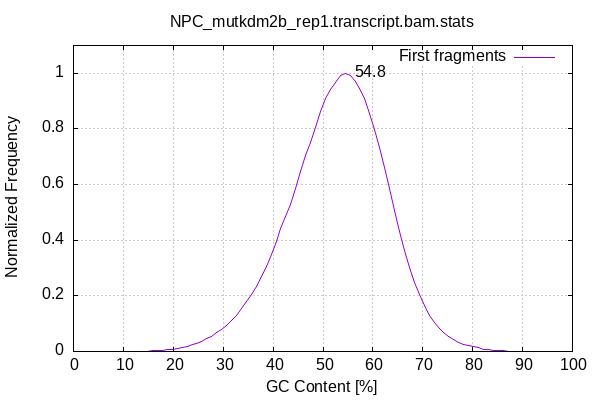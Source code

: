 
            set terminal png size 600,400 truecolor
            set output "NPC_mutkdm2b_rep1.transcript_stats/gc-content.png"
            set grid xtics ytics y2tics back lc rgb "#cccccc"
            set title "NPC_mutkdm2b_rep1.transcript.bam.stats" noenhanced
            set ylabel "Normalized Frequency"
            set xlabel "GC Content [%]"
            set yrange [0:1.1]
            set label sprintf("%.1f",54.77) at 54.77,1 front offset 1,0
            plot '-' smooth csplines with lines lc 1 title 'First fragments' 
        0	0.001524
2	0.000094
4	0.000035
6	0.000030
8	0.000100
10	0.000243
12	0.000560
14	0.001132
16	0.002367
18	0.004709
20	0.009152
22	0.015188
24	0.025880
26	0.039213
28	0.058052
30	0.084085
32	0.116339
34	0.162013
36	0.215933
38	0.282849
40	0.367079
42	0.460535
44	0.552918
46	0.676156
48	0.776676
50	0.889754
52	0.955491
54	1.000000
56	0.980824
58	0.926015
60	0.819473
62	0.690144
64	0.532349
66	0.385054
68	0.264854
70	0.175186
72	0.110531
74	0.071033
76	0.045533
78	0.028071
80	0.018023
82	0.009378
84	0.004750
86	0.002179
88	0.000908
90	0.000629
92	0.000121
94	0.000019
96	0.000007
98	0.000001
end
